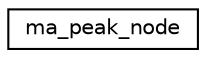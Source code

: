 digraph "Graphical Class Hierarchy"
{
 // LATEX_PDF_SIZE
  edge [fontname="Helvetica",fontsize="10",labelfontname="Helvetica",labelfontsize="10"];
  node [fontname="Helvetica",fontsize="10",shape=record];
  rankdir="LR";
  Node0 [label="ma_peak_node",height=0.2,width=0.4,color="black", fillcolor="white", style="filled",URL="$structma__peak__node.html",tooltip=" "];
}
